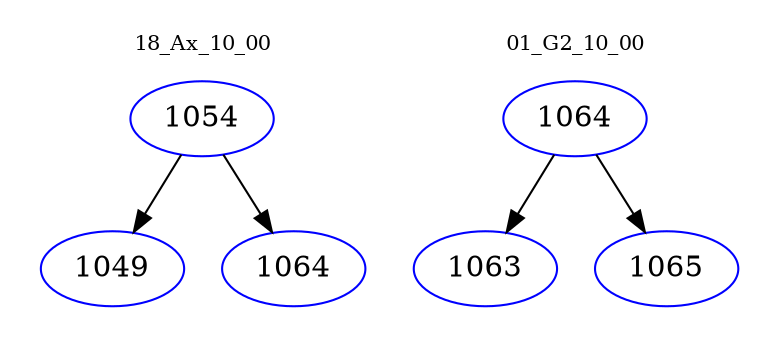 digraph{
subgraph cluster_0 {
color = white
label = "18_Ax_10_00";
fontsize=10;
T0_1054 [label="1054", color="blue"]
T0_1054 -> T0_1049 [color="black"]
T0_1049 [label="1049", color="blue"]
T0_1054 -> T0_1064 [color="black"]
T0_1064 [label="1064", color="blue"]
}
subgraph cluster_1 {
color = white
label = "01_G2_10_00";
fontsize=10;
T1_1064 [label="1064", color="blue"]
T1_1064 -> T1_1063 [color="black"]
T1_1063 [label="1063", color="blue"]
T1_1064 -> T1_1065 [color="black"]
T1_1065 [label="1065", color="blue"]
}
}
